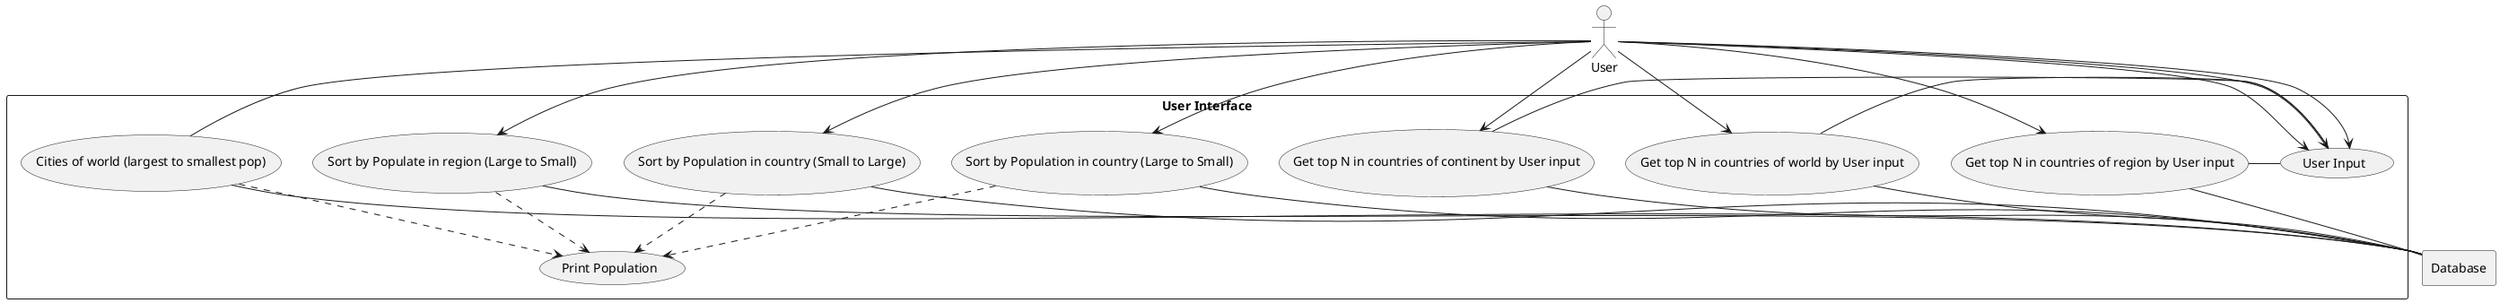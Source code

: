 @startuml
'https://plantuml.com/use-case-diagram
User as User
rectangle Database
rectangle "User Interface"{
usecase UCa as "Print Population"
usecase UInput as "User Input"

Usecase UC1 as "Sort by Population in country (Large to Small)"
User --> UC1
UC1 -- Database
UC1 ..> UCa

Usecase UC2 as "Sort by Population in country (Small to Large)"
User --> UC2
UC2 -- Database
UC2 ..> UCa

Usecase UC3 as "Sort by Populate in region (Large to Small)"
User --> UC3
UC3--Database
UC3 ..> UCa

Usecase UC4 as "Get top N in countries of world by User input"
User --> UC4
UC4 - UInput
UInput <- User
UC4 --Database

Usecase UC5 as "Get top N in countries of continent by User input"
User --> UC5
UC5 - UInput
UInput <- User
UC5 --Database

Usecase UC6 as "Get top N in countries of region by User input"
User --> UC6
UC6 - UInput
UInput <- User
UC6 --Database

Usecase UC7 as "Cities of world (largest to smallest pop)"
User -- UC7
UC7 -- Database
UC7 ..> UCa
}


@enduml